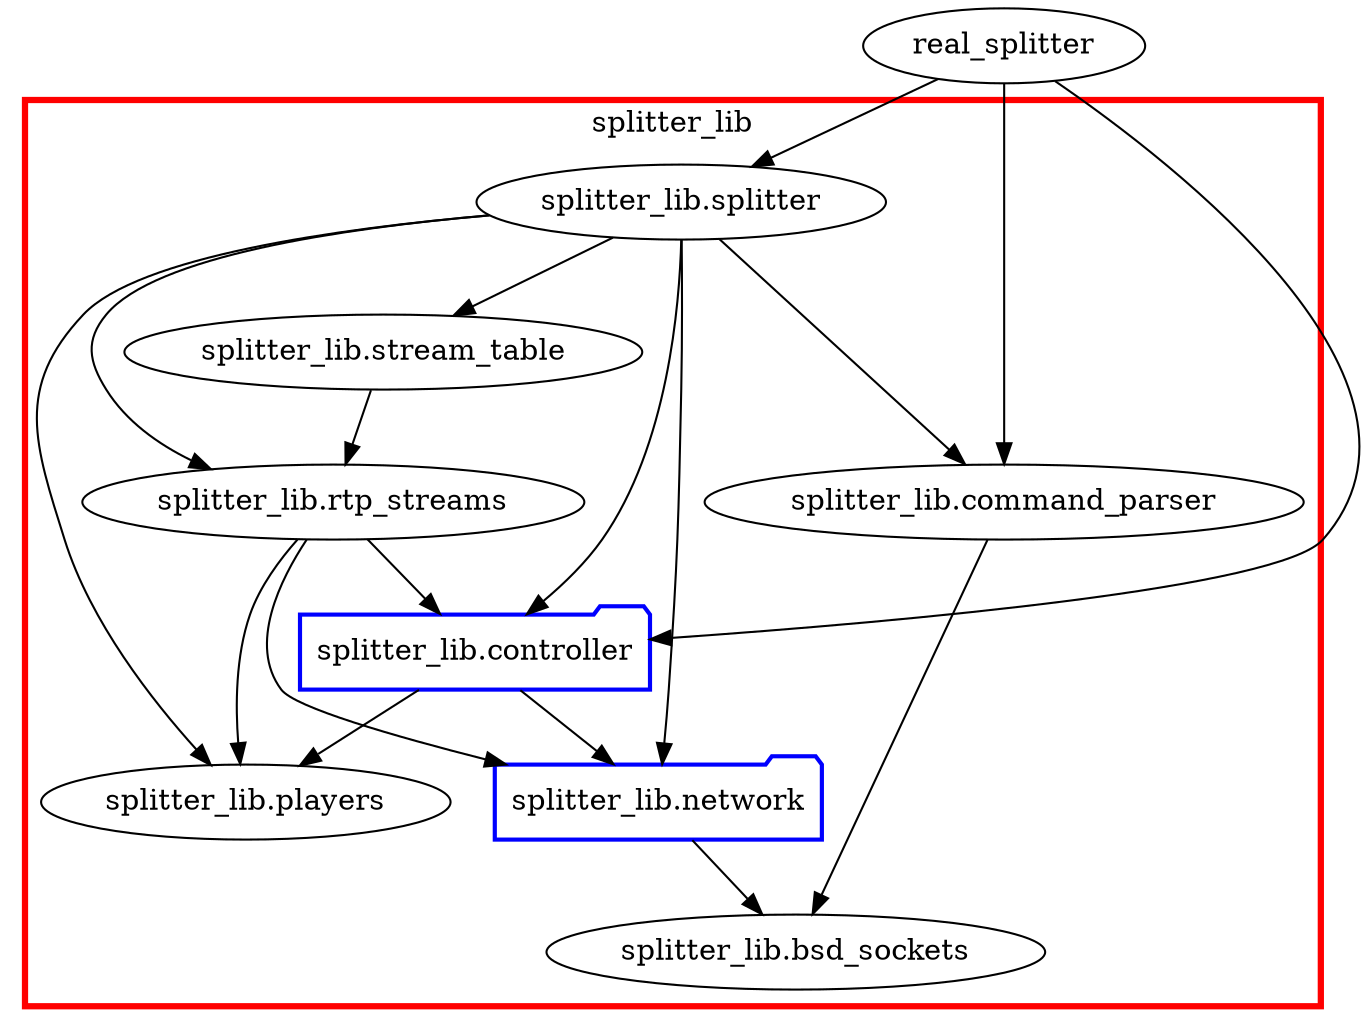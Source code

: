 digraph G {
    compound=true;
    subgraph cluster_1{
        label="splitter_lib";
        color=red;
        penwidth=3.0;
        node_2[label="splitter_lib.bsd_sockets"];
        node_3[label="splitter_lib.stream_table"];
        node_4[label="splitter_lib.controller", penwidth=2.0, shape=folder, color=blue];
        node_5[label="splitter_lib.network", penwidth=2.0, shape=folder, color=blue];
        node_6[label="splitter_lib.splitter"];
        node_7[label="splitter_lib.players"];
        node_8[label="splitter_lib.command_parser"];
        node_10[label="splitter_lib.rtp_streams"];
    }
    node_9[label="real_splitter"];
    node_3 -> node_10;
    node_4 -> node_5;
    node_4 -> node_7;
    node_5 -> node_2;
    node_6 -> node_3;
    node_6 -> node_4;
    node_6 -> node_5;
    node_6 -> node_7;
    node_6 -> node_8;
    node_6 -> node_10;
    node_8 -> node_2;
    node_9 -> node_4;
    node_9 -> node_6;
    node_9 -> node_8;
    node_10 -> node_4;
    node_10 -> node_5;
    node_10 -> node_7;
}
